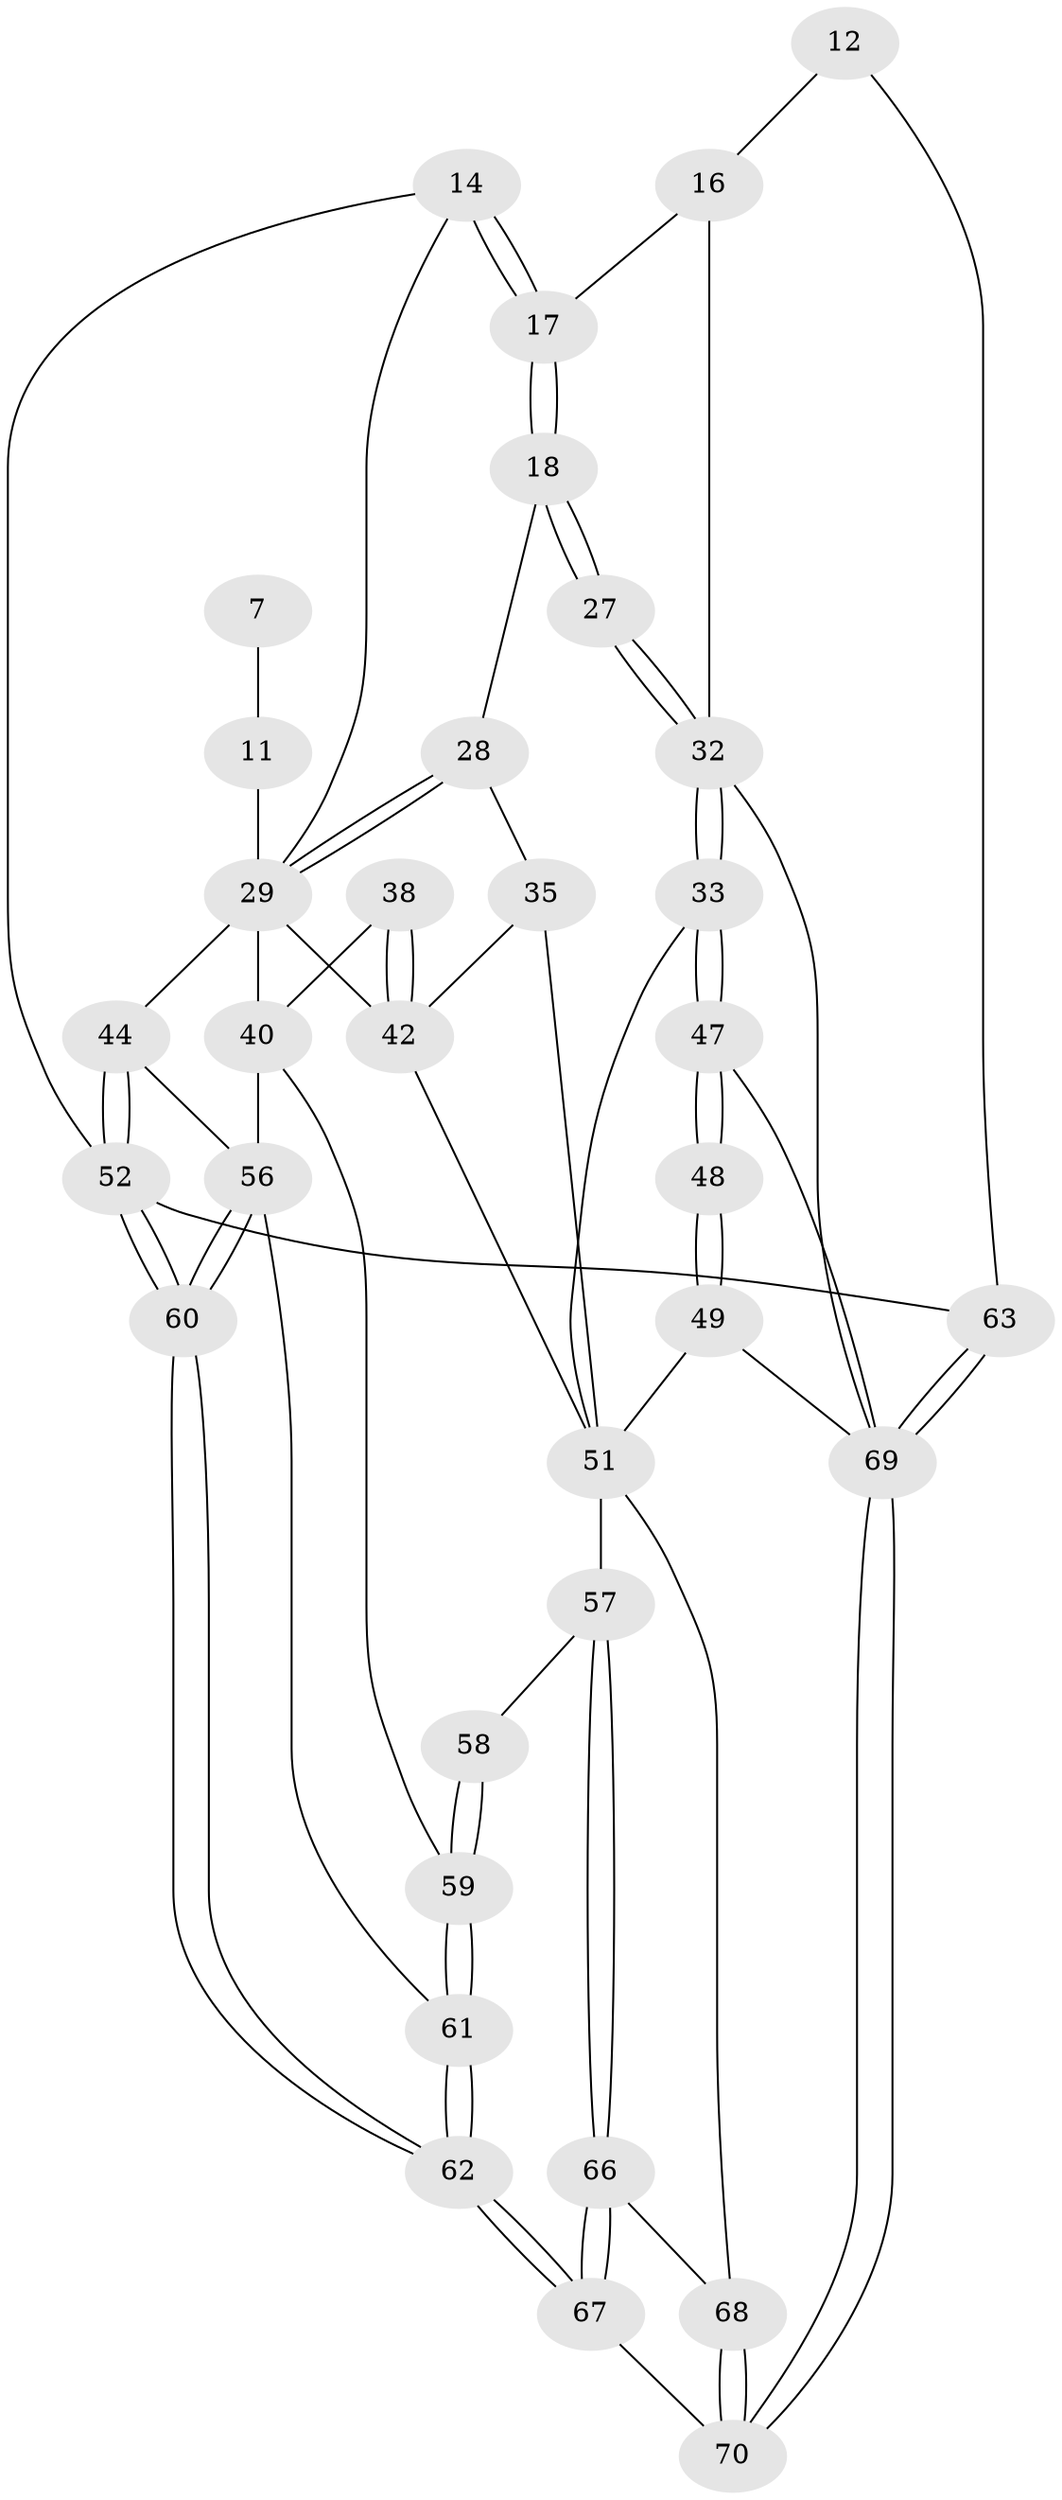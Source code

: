 // original degree distribution, {4: 0.21428571428571427, 5: 0.5285714285714286, 3: 0.04285714285714286, 6: 0.21428571428571427}
// Generated by graph-tools (version 1.1) at 2025/00/03/09/25 05:00:00]
// undirected, 35 vertices, 78 edges
graph export_dot {
graph [start="1"]
  node [color=gray90,style=filled];
  7 [pos="+0.24318770518194566+0"];
  11 [pos="+0.33847306837718477+0.13533586801379308",super="+6+10"];
  12 [pos="+0.8362024102821012+0"];
  14 [pos="+0.5680934904351059+0",super="+8"];
  16 [pos="+0.7930805311053898+0.1479421077494971",super="+15"];
  17 [pos="+0.6539431685427034+0.1412001441403946"];
  18 [pos="+0.6251195458383613+0.24800542743521448"];
  27 [pos="+0.6967216314662463+0.31093971167149315"];
  28 [pos="+0.4989933123785261+0.3133021187489727",super="+19"];
  29 [pos="+0.29272555948975437+0.3148213911113307",super="+22+5+4+21+20"];
  32 [pos="+0.7179998355997963+0.5030739456642879",super="+31+24+25"];
  33 [pos="+0.7135762213503488+0.5062505249479617"];
  35 [pos="+0.5105522805264486+0.3848277945469594"];
  38 [pos="+0.28213661327629813+0.5227785864956503"];
  40 [pos="+0.14084641730101813+0.5481320727121362",super="+39"];
  42 [pos="+0.46448686567253994+0.5931337089105699",super="+36+37"];
  44 [pos="+0+0.6707512655543366",super="+3"];
  47 [pos="+0.7546211189626801+0.6463217559106946",super="+46"];
  48 [pos="+0.7397203730048535+0.8185846600346367"];
  49 [pos="+0.7318224889522719+0.8418719224266221"];
  51 [pos="+0.5248160633620806+0.7396743343899436",super="+41+50+34"];
  52 [pos="+0+1",super="+2"];
  56 [pos="+0.07088978416391527+0.7480086096537876",super="+43"];
  57 [pos="+0.5213657096772455+0.7429451611143734"];
  58 [pos="+0.446655119187802+0.7567258992472032"];
  59 [pos="+0.26202052505870405+0.8404460498071111",super="+54+53"];
  60 [pos="+0+1"];
  61 [pos="+0.16195857362595675+1",super="+55"];
  62 [pos="+0.1472745942801312+1"];
  63 [pos="+1+1",super="+13"];
  66 [pos="+0.4438356918316887+1"];
  67 [pos="+0.42681765788951037+1"];
  68 [pos="+0.7048636018337927+0.8732384847932904"];
  69 [pos="+1+1",super="+65+64"];
  70 [pos="+0.677575656246992+1"];
  7 -- 11 [weight=2];
  11 -- 29 [weight=3];
  12 -- 63;
  12 -- 16;
  14 -- 17;
  14 -- 17;
  14 -- 52;
  14 -- 29;
  16 -- 17;
  16 -- 32 [weight=2];
  17 -- 18;
  17 -- 18;
  18 -- 27;
  18 -- 27;
  18 -- 28;
  27 -- 32 [weight=2];
  27 -- 32;
  28 -- 29 [weight=2];
  28 -- 29;
  28 -- 35;
  29 -- 42;
  29 -- 40;
  29 -- 44;
  32 -- 33;
  32 -- 33;
  32 -- 69 [weight=2];
  33 -- 47;
  33 -- 47;
  33 -- 51;
  35 -- 42;
  35 -- 51;
  38 -- 42 [weight=2];
  38 -- 42;
  38 -- 40;
  40 -- 56;
  40 -- 59;
  42 -- 51;
  44 -- 52 [weight=2];
  44 -- 52;
  44 -- 56;
  47 -- 48 [weight=2];
  47 -- 48;
  47 -- 69;
  48 -- 49;
  48 -- 49;
  49 -- 69;
  49 -- 51;
  51 -- 57;
  51 -- 68;
  52 -- 60;
  52 -- 60;
  52 -- 63 [weight=2];
  56 -- 60;
  56 -- 60;
  56 -- 61;
  57 -- 58;
  57 -- 66;
  57 -- 66;
  58 -- 59 [weight=2];
  58 -- 59;
  59 -- 61 [weight=2];
  59 -- 61;
  60 -- 62;
  60 -- 62;
  61 -- 62;
  61 -- 62;
  62 -- 67;
  62 -- 67;
  63 -- 69 [weight=3];
  63 -- 69;
  66 -- 67;
  66 -- 67;
  66 -- 68;
  67 -- 70;
  68 -- 70;
  68 -- 70;
  69 -- 70;
  69 -- 70;
}
